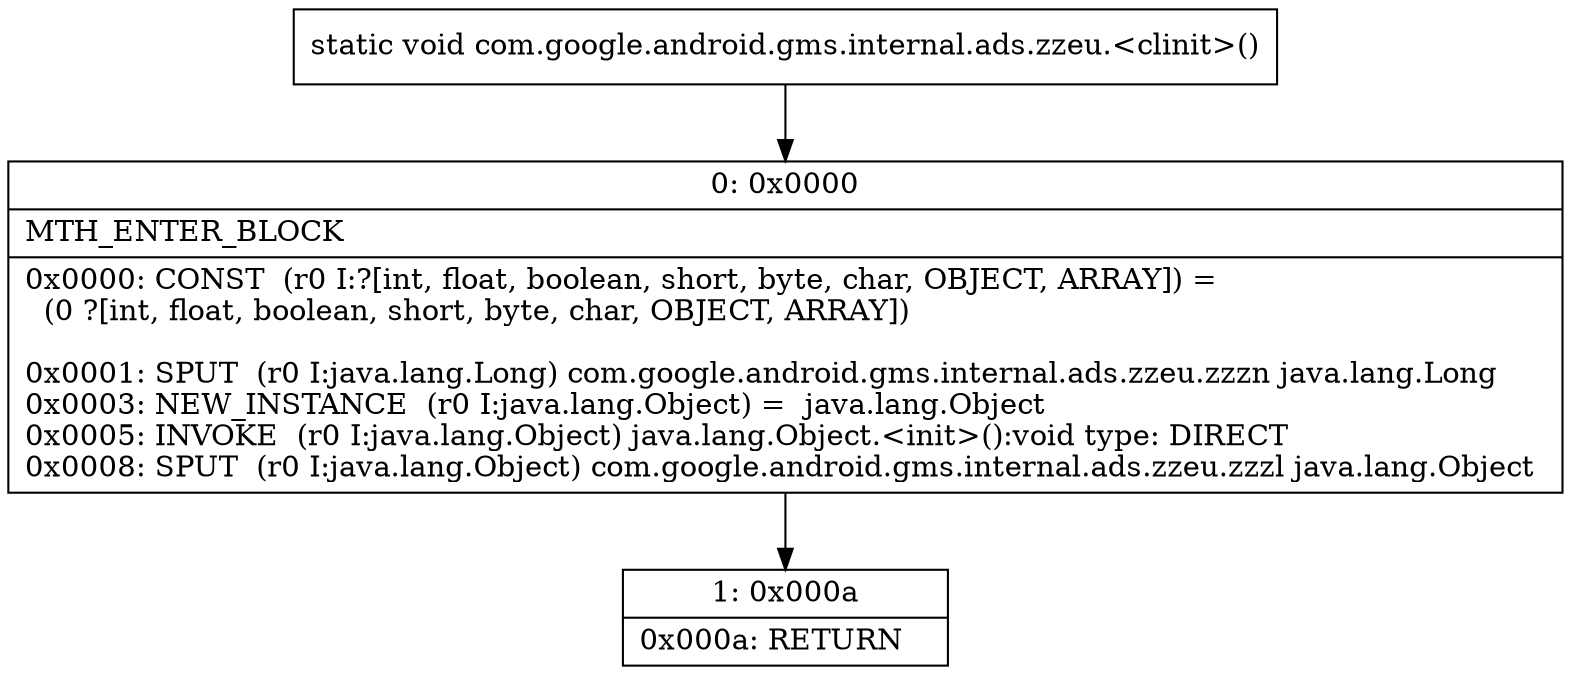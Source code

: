 digraph "CFG forcom.google.android.gms.internal.ads.zzeu.\<clinit\>()V" {
Node_0 [shape=record,label="{0\:\ 0x0000|MTH_ENTER_BLOCK\l|0x0000: CONST  (r0 I:?[int, float, boolean, short, byte, char, OBJECT, ARRAY]) = \l  (0 ?[int, float, boolean, short, byte, char, OBJECT, ARRAY])\l \l0x0001: SPUT  (r0 I:java.lang.Long) com.google.android.gms.internal.ads.zzeu.zzzn java.lang.Long \l0x0003: NEW_INSTANCE  (r0 I:java.lang.Object) =  java.lang.Object \l0x0005: INVOKE  (r0 I:java.lang.Object) java.lang.Object.\<init\>():void type: DIRECT \l0x0008: SPUT  (r0 I:java.lang.Object) com.google.android.gms.internal.ads.zzeu.zzzl java.lang.Object \l}"];
Node_1 [shape=record,label="{1\:\ 0x000a|0x000a: RETURN   \l}"];
MethodNode[shape=record,label="{static void com.google.android.gms.internal.ads.zzeu.\<clinit\>() }"];
MethodNode -> Node_0;
Node_0 -> Node_1;
}

